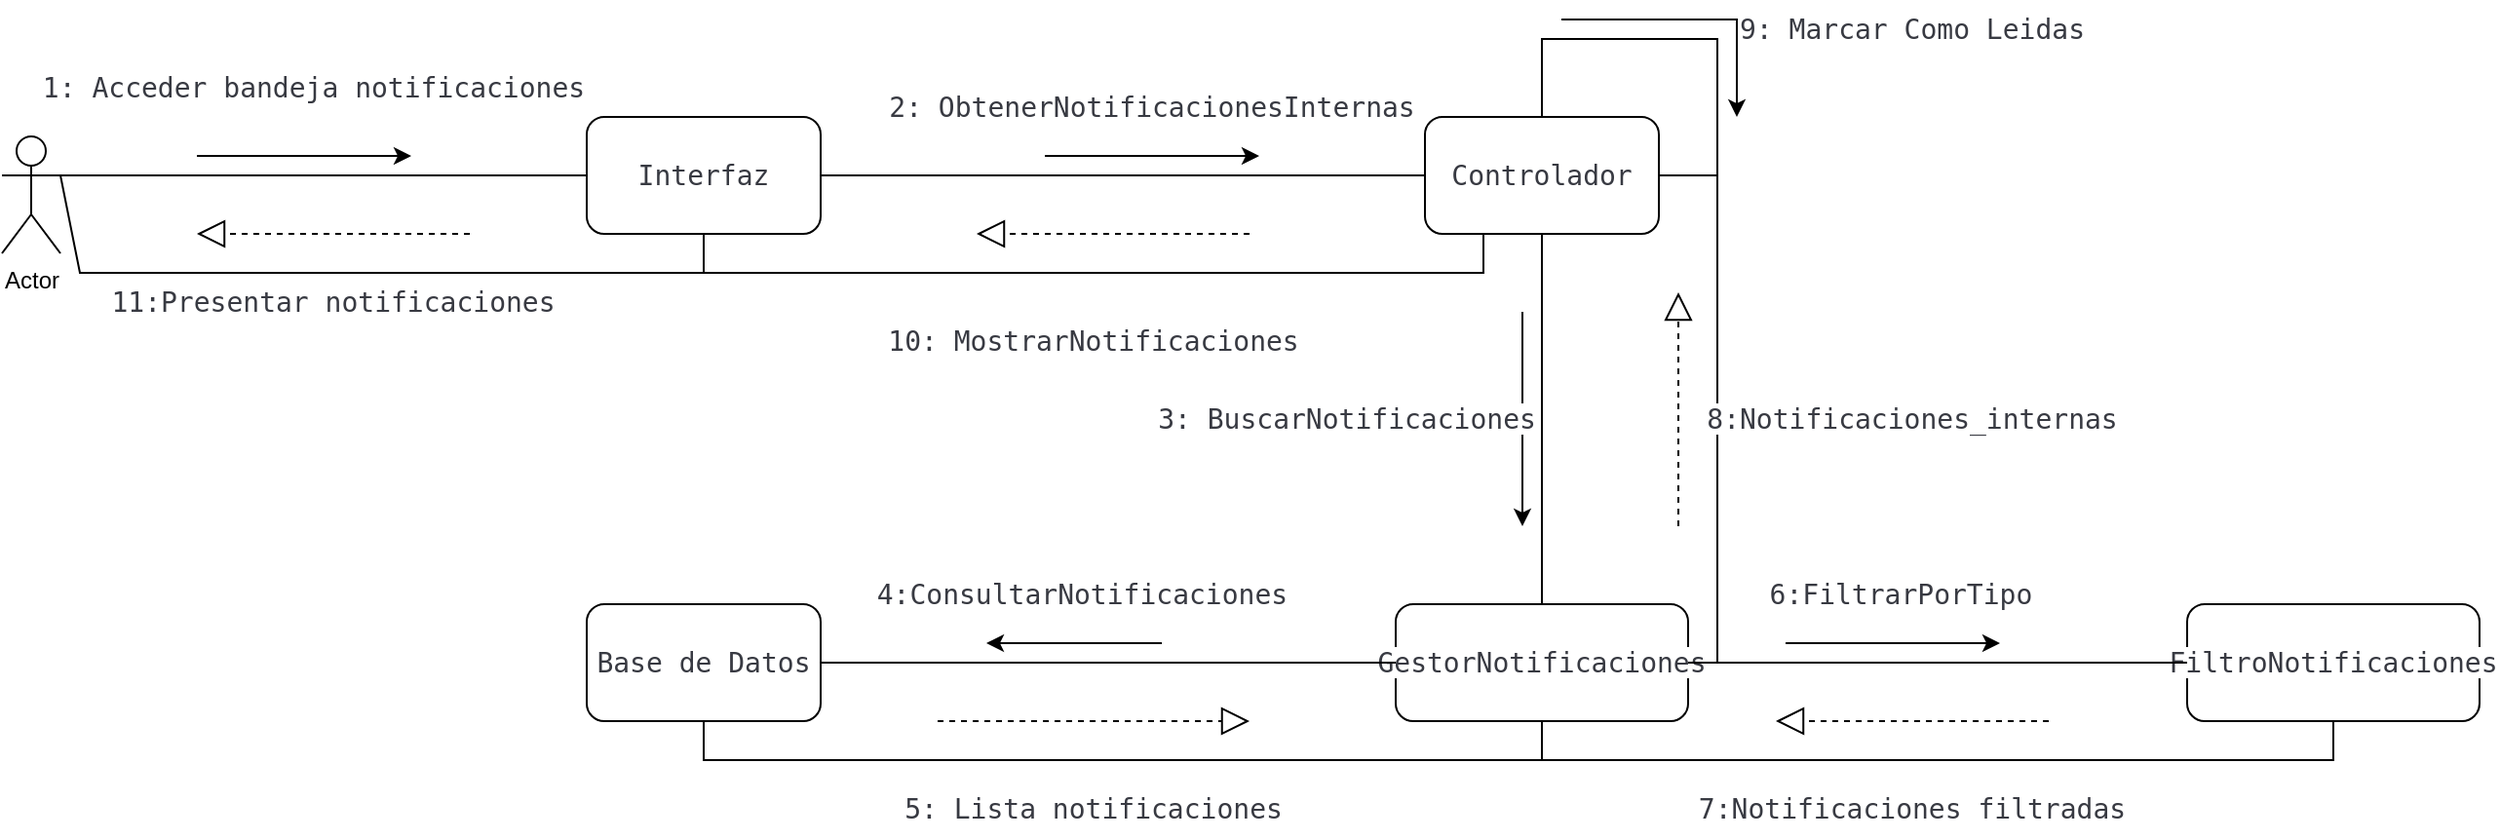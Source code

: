 <mxfile version="28.0.4">
  <diagram name="Página-1" id="A3C1n2L1hXsAiCtUv8Wt">
    <mxGraphModel dx="1367" dy="556" grid="1" gridSize="10" guides="1" tooltips="1" connect="1" arrows="1" fold="1" page="1" pageScale="1" pageWidth="827" pageHeight="1169" math="0" shadow="0">
      <root>
        <mxCell id="0" />
        <mxCell id="1" parent="0" />
        <mxCell id="r_xwdO0346Rj4amb5G2F-1" value="Actor" style="shape=umlActor;verticalLabelPosition=bottom;verticalAlign=top;html=1;outlineConnect=0;" vertex="1" parent="1">
          <mxGeometry x="120" y="80" width="30" height="60" as="geometry" />
        </mxCell>
        <mxCell id="r_xwdO0346Rj4amb5G2F-2" value="&lt;div style=&quot;text-align: left;&quot;&gt;&lt;span style=&quot;color: rgb(56, 58, 66); font-family: jetbrains, &amp;quot;jetbrains Fallback&amp;quot;, Menlo, Monaco, monospace, monospace; font-size: 14px; white-space: pre; background-color: rgb(255, 255, 255);&quot;&gt;Interfaz&lt;/span&gt;&lt;/div&gt;" style="rounded=1;whiteSpace=wrap;html=1;" vertex="1" parent="1">
          <mxGeometry x="420" y="70" width="120" height="60" as="geometry" />
        </mxCell>
        <mxCell id="r_xwdO0346Rj4amb5G2F-3" value="&lt;span style=&quot;color: rgb(56, 58, 66); font-family: jetbrains, &amp;quot;jetbrains Fallback&amp;quot;, Menlo, Monaco, monospace, monospace; font-size: 14px; text-align: left; white-space: pre; background-color: rgb(255, 255, 255);&quot;&gt;Base de Datos&lt;/span&gt;" style="rounded=1;whiteSpace=wrap;html=1;" vertex="1" parent="1">
          <mxGeometry x="420" y="320" width="120" height="60" as="geometry" />
        </mxCell>
        <mxCell id="r_xwdO0346Rj4amb5G2F-4" value="&lt;span style=&quot;color: rgb(56, 58, 66); font-family: jetbrains, &amp;quot;jetbrains Fallback&amp;quot;, Menlo, Monaco, monospace, monospace; font-size: 14px; text-align: left; white-space: pre; background-color: rgb(255, 255, 255);&quot;&gt;GestorNotificaciones&lt;/span&gt;" style="rounded=1;whiteSpace=wrap;html=1;" vertex="1" parent="1">
          <mxGeometry x="835" y="320" width="150" height="60" as="geometry" />
        </mxCell>
        <mxCell id="r_xwdO0346Rj4amb5G2F-6" value="&lt;span style=&quot;color: rgb(56, 58, 66); font-family: jetbrains, &amp;quot;jetbrains Fallback&amp;quot;, Menlo, Monaco, monospace, monospace; font-size: 14px; text-align: left; white-space: pre; background-color: rgb(255, 255, 255);&quot;&gt;FiltroNotificaciones&lt;/span&gt;" style="rounded=1;whiteSpace=wrap;html=1;" vertex="1" parent="1">
          <mxGeometry x="1241" y="320" width="150" height="60" as="geometry" />
        </mxCell>
        <mxCell id="r_xwdO0346Rj4amb5G2F-7" value="&lt;span style=&quot;color: rgb(56, 58, 66); font-family: jetbrains, &amp;quot;jetbrains Fallback&amp;quot;, Menlo, Monaco, monospace, monospace; font-size: 14px; text-align: left; white-space: pre; background-color: rgb(255, 255, 255);&quot;&gt;Controlador&lt;/span&gt;" style="rounded=1;whiteSpace=wrap;html=1;" vertex="1" parent="1">
          <mxGeometry x="850" y="70" width="120" height="60" as="geometry" />
        </mxCell>
        <mxCell id="r_xwdO0346Rj4amb5G2F-8" value="" style="endArrow=none;html=1;rounded=0;exitX=1;exitY=0.333;exitDx=0;exitDy=0;exitPerimeter=0;entryX=0;entryY=0.5;entryDx=0;entryDy=0;" edge="1" parent="1" source="r_xwdO0346Rj4amb5G2F-1" target="r_xwdO0346Rj4amb5G2F-2">
          <mxGeometry width="50" height="50" relative="1" as="geometry">
            <mxPoint x="390" y="210" as="sourcePoint" />
            <mxPoint x="440" y="160" as="targetPoint" />
          </mxGeometry>
        </mxCell>
        <mxCell id="r_xwdO0346Rj4amb5G2F-9" value="&lt;span style=&quot;color: rgb(56, 58, 66); font-family: jetbrains, &amp;quot;jetbrains Fallback&amp;quot;, Menlo, Monaco, monospace, monospace; font-size: 14px; text-align: left; white-space: pre; background-color: rgb(255, 255, 255);&quot;&gt;1: Acceder bandeja notificaciones&lt;/span&gt;" style="text;html=1;align=center;verticalAlign=middle;whiteSpace=wrap;rounded=0;" vertex="1" parent="1">
          <mxGeometry x="250" y="40" width="60" height="30" as="geometry" />
        </mxCell>
        <mxCell id="r_xwdO0346Rj4amb5G2F-10" value="" style="endArrow=classic;html=1;rounded=0;" edge="1" parent="1">
          <mxGeometry width="50" height="50" relative="1" as="geometry">
            <mxPoint x="220" y="90" as="sourcePoint" />
            <mxPoint x="330" y="90" as="targetPoint" />
          </mxGeometry>
        </mxCell>
        <mxCell id="r_xwdO0346Rj4amb5G2F-11" value="" style="endArrow=none;html=1;rounded=0;exitX=1;exitY=0.5;exitDx=0;exitDy=0;entryX=0;entryY=0.5;entryDx=0;entryDy=0;" edge="1" parent="1" source="r_xwdO0346Rj4amb5G2F-2" target="r_xwdO0346Rj4amb5G2F-7">
          <mxGeometry width="50" height="50" relative="1" as="geometry">
            <mxPoint x="560" y="99.5" as="sourcePoint" />
            <mxPoint x="830" y="99.5" as="targetPoint" />
          </mxGeometry>
        </mxCell>
        <mxCell id="r_xwdO0346Rj4amb5G2F-12" value="&lt;span style=&quot;color: rgb(56, 58, 66); font-family: jetbrains, &amp;quot;jetbrains Fallback&amp;quot;, Menlo, Monaco, monospace, monospace; font-size: 14px; text-align: left; white-space: pre; background-color: rgb(255, 255, 255);&quot;&gt;2: ObtenerNotificacionesInternas&lt;/span&gt;" style="text;html=1;align=center;verticalAlign=middle;whiteSpace=wrap;rounded=0;" vertex="1" parent="1">
          <mxGeometry x="680" y="50" width="60" height="30" as="geometry" />
        </mxCell>
        <mxCell id="r_xwdO0346Rj4amb5G2F-13" value="" style="endArrow=classic;html=1;rounded=0;" edge="1" parent="1">
          <mxGeometry width="50" height="50" relative="1" as="geometry">
            <mxPoint x="655" y="90" as="sourcePoint" />
            <mxPoint x="765" y="90" as="targetPoint" />
          </mxGeometry>
        </mxCell>
        <mxCell id="r_xwdO0346Rj4amb5G2F-14" value="" style="endArrow=none;html=1;rounded=0;exitX=0.5;exitY=1;exitDx=0;exitDy=0;entryX=0.5;entryY=0;entryDx=0;entryDy=0;" edge="1" parent="1" source="r_xwdO0346Rj4amb5G2F-7" target="r_xwdO0346Rj4amb5G2F-4">
          <mxGeometry width="50" height="50" relative="1" as="geometry">
            <mxPoint x="900" y="240" as="sourcePoint" />
            <mxPoint x="1210" y="240" as="targetPoint" />
          </mxGeometry>
        </mxCell>
        <mxCell id="r_xwdO0346Rj4amb5G2F-15" value="" style="endArrow=classic;html=1;rounded=0;" edge="1" parent="1">
          <mxGeometry width="50" height="50" relative="1" as="geometry">
            <mxPoint x="900" y="170" as="sourcePoint" />
            <mxPoint x="900" y="280" as="targetPoint" />
          </mxGeometry>
        </mxCell>
        <mxCell id="r_xwdO0346Rj4amb5G2F-16" value="&lt;span style=&quot;color: rgb(56, 58, 66); font-family: jetbrains, &amp;quot;jetbrains Fallback&amp;quot;, Menlo, Monaco, monospace, monospace; font-size: 14px; text-align: left; white-space: pre; background-color: rgb(255, 255, 255);&quot;&gt;3: BuscarNotificaciones&lt;/span&gt;" style="text;html=1;align=center;verticalAlign=middle;whiteSpace=wrap;rounded=0;" vertex="1" parent="1">
          <mxGeometry x="780" y="210" width="60" height="30" as="geometry" />
        </mxCell>
        <mxCell id="r_xwdO0346Rj4amb5G2F-17" value="" style="endArrow=none;html=1;rounded=0;entryX=1;entryY=0.5;entryDx=0;entryDy=0;exitX=1;exitY=0.5;exitDx=0;exitDy=0;" edge="1" parent="1" source="r_xwdO0346Rj4amb5G2F-4" target="r_xwdO0346Rj4amb5G2F-7">
          <mxGeometry width="50" height="50" relative="1" as="geometry">
            <mxPoint x="1010" y="260" as="sourcePoint" />
            <mxPoint x="1060" y="210" as="targetPoint" />
            <Array as="points">
              <mxPoint x="1000" y="350" />
              <mxPoint x="1000" y="100" />
            </Array>
          </mxGeometry>
        </mxCell>
        <mxCell id="r_xwdO0346Rj4amb5G2F-18" value="" style="endArrow=none;html=1;rounded=0;entryX=0;entryY=0.5;entryDx=0;entryDy=0;" edge="1" parent="1" target="r_xwdO0346Rj4amb5G2F-4">
          <mxGeometry width="50" height="50" relative="1" as="geometry">
            <mxPoint x="540" y="350" as="sourcePoint" />
            <mxPoint x="830" y="349.44" as="targetPoint" />
          </mxGeometry>
        </mxCell>
        <mxCell id="r_xwdO0346Rj4amb5G2F-19" value="&lt;span style=&quot;color: rgb(56, 58, 66); font-family: jetbrains, &amp;quot;jetbrains Fallback&amp;quot;, Menlo, Monaco, monospace, monospace; font-size: 14px; text-align: left; white-space: pre; background-color: rgb(255, 255, 255);&quot;&gt; 4:ConsultarNotificaciones&lt;/span&gt;" style="text;html=1;align=center;verticalAlign=middle;whiteSpace=wrap;rounded=0;" vertex="1" parent="1">
          <mxGeometry x="640" y="300" width="60" height="30" as="geometry" />
        </mxCell>
        <mxCell id="r_xwdO0346Rj4amb5G2F-20" value="" style="endArrow=classic;html=1;rounded=0;" edge="1" parent="1">
          <mxGeometry width="50" height="50" relative="1" as="geometry">
            <mxPoint x="715" y="340" as="sourcePoint" />
            <mxPoint x="625" y="340" as="targetPoint" />
          </mxGeometry>
        </mxCell>
        <mxCell id="r_xwdO0346Rj4amb5G2F-21" value="" style="endArrow=none;html=1;rounded=0;exitX=0.5;exitY=1;exitDx=0;exitDy=0;entryX=0.5;entryY=1;entryDx=0;entryDy=0;" edge="1" parent="1" source="r_xwdO0346Rj4amb5G2F-3" target="r_xwdO0346Rj4amb5G2F-4">
          <mxGeometry width="50" height="50" relative="1" as="geometry">
            <mxPoint x="690" y="440" as="sourcePoint" />
            <mxPoint x="740" y="390" as="targetPoint" />
            <Array as="points">
              <mxPoint x="480" y="400" />
              <mxPoint x="910" y="400" />
            </Array>
          </mxGeometry>
        </mxCell>
        <mxCell id="r_xwdO0346Rj4amb5G2F-22" value="" style="endArrow=block;dashed=1;endFill=0;endSize=12;html=1;rounded=0;" edge="1" parent="1">
          <mxGeometry width="160" relative="1" as="geometry">
            <mxPoint x="600" y="380" as="sourcePoint" />
            <mxPoint x="760" y="380" as="targetPoint" />
          </mxGeometry>
        </mxCell>
        <mxCell id="r_xwdO0346Rj4amb5G2F-25" value="" style="edgeStyle=orthogonalEdgeStyle;rounded=0;orthogonalLoop=1;jettySize=auto;html=1;" edge="1" parent="1" source="r_xwdO0346Rj4amb5G2F-23">
          <mxGeometry relative="1" as="geometry">
            <mxPoint x="600" y="425" as="targetPoint" />
          </mxGeometry>
        </mxCell>
        <mxCell id="r_xwdO0346Rj4amb5G2F-23" value="&lt;span style=&quot;color: rgb(56, 58, 66); font-family: jetbrains, &amp;quot;jetbrains Fallback&amp;quot;, Menlo, Monaco, monospace, monospace; font-size: 14px; text-align: left; white-space: pre; background-color: rgb(255, 255, 255);&quot;&gt;5: Lista notificaciones&lt;/span&gt;" style="text;html=1;align=center;verticalAlign=middle;whiteSpace=wrap;rounded=0;" vertex="1" parent="1">
          <mxGeometry x="650" y="410" width="60" height="30" as="geometry" />
        </mxCell>
        <mxCell id="r_xwdO0346Rj4amb5G2F-26" value="" style="endArrow=none;html=1;rounded=0;exitX=1;exitY=0.5;exitDx=0;exitDy=0;entryX=0;entryY=0.5;entryDx=0;entryDy=0;" edge="1" parent="1" source="r_xwdO0346Rj4amb5G2F-4" target="r_xwdO0346Rj4amb5G2F-6">
          <mxGeometry width="50" height="50" relative="1" as="geometry">
            <mxPoint x="1060" y="350" as="sourcePoint" />
            <mxPoint x="1170" y="350" as="targetPoint" />
          </mxGeometry>
        </mxCell>
        <mxCell id="r_xwdO0346Rj4amb5G2F-27" value="&lt;span style=&quot;color: rgb(56, 58, 66); font-family: jetbrains, &amp;quot;jetbrains Fallback&amp;quot;, Menlo, Monaco, monospace, monospace; font-size: 14px; text-align: left; white-space: pre; background-color: rgb(255, 255, 255);&quot;&gt; 6:FiltrarPorTipo&lt;/span&gt;" style="text;html=1;align=center;verticalAlign=middle;whiteSpace=wrap;rounded=0;" vertex="1" parent="1">
          <mxGeometry x="1060" y="300" width="60" height="30" as="geometry" />
        </mxCell>
        <mxCell id="r_xwdO0346Rj4amb5G2F-28" value="" style="endArrow=classic;html=1;rounded=0;" edge="1" parent="1">
          <mxGeometry width="50" height="50" relative="1" as="geometry">
            <mxPoint x="1035" y="340" as="sourcePoint" />
            <mxPoint x="1145" y="340" as="targetPoint" />
          </mxGeometry>
        </mxCell>
        <mxCell id="r_xwdO0346Rj4amb5G2F-29" value="" style="endArrow=none;html=1;rounded=0;exitX=0.5;exitY=1;exitDx=0;exitDy=0;entryX=0.5;entryY=1;entryDx=0;entryDy=0;" edge="1" parent="1" source="r_xwdO0346Rj4amb5G2F-4" target="r_xwdO0346Rj4amb5G2F-6">
          <mxGeometry width="50" height="50" relative="1" as="geometry">
            <mxPoint x="920" y="390" as="sourcePoint" />
            <mxPoint x="1355" y="390" as="targetPoint" />
            <Array as="points">
              <mxPoint x="910" y="400" />
              <mxPoint x="1316" y="400" />
            </Array>
          </mxGeometry>
        </mxCell>
        <mxCell id="r_xwdO0346Rj4amb5G2F-30" value="" style="endArrow=block;dashed=1;endFill=0;endSize=12;html=1;rounded=0;" edge="1" parent="1">
          <mxGeometry width="160" relative="1" as="geometry">
            <mxPoint x="1170" y="380" as="sourcePoint" />
            <mxPoint x="1030" y="380" as="targetPoint" />
          </mxGeometry>
        </mxCell>
        <mxCell id="r_xwdO0346Rj4amb5G2F-31" value="&lt;span style=&quot;color: rgb(56, 58, 66); font-family: jetbrains, &amp;quot;jetbrains Fallback&amp;quot;, Menlo, Monaco, monospace, monospace; font-size: 14px; text-align: left; white-space: pre; background-color: rgb(255, 255, 255);&quot;&gt;7:Notificaciones filtradas&lt;/span&gt;" style="text;html=1;align=center;verticalAlign=middle;whiteSpace=wrap;rounded=0;" vertex="1" parent="1">
          <mxGeometry x="1070" y="410" width="60" height="30" as="geometry" />
        </mxCell>
        <mxCell id="r_xwdO0346Rj4amb5G2F-33" value="" style="endArrow=block;dashed=1;endFill=0;endSize=12;html=1;rounded=0;" edge="1" parent="1">
          <mxGeometry width="160" relative="1" as="geometry">
            <mxPoint x="980" y="280" as="sourcePoint" />
            <mxPoint x="980" y="160" as="targetPoint" />
          </mxGeometry>
        </mxCell>
        <mxCell id="r_xwdO0346Rj4amb5G2F-34" value="&lt;span style=&quot;color: rgb(56, 58, 66); font-family: jetbrains, &amp;quot;jetbrains Fallback&amp;quot;, Menlo, Monaco, monospace, monospace; font-size: 14px; text-align: left; white-space: pre; background-color: rgb(255, 255, 255);&quot;&gt;8:Notificaciones_internas&lt;/span&gt;" style="text;html=1;align=center;verticalAlign=middle;whiteSpace=wrap;rounded=0;" vertex="1" parent="1">
          <mxGeometry x="1070" y="210" width="60" height="30" as="geometry" />
        </mxCell>
        <mxCell id="r_xwdO0346Rj4amb5G2F-35" value="" style="endArrow=none;html=1;rounded=0;exitX=0.5;exitY=0;exitDx=0;exitDy=0;entryX=1;entryY=0.5;entryDx=0;entryDy=0;" edge="1" parent="1" source="r_xwdO0346Rj4amb5G2F-7" target="r_xwdO0346Rj4amb5G2F-7">
          <mxGeometry width="50" height="50" relative="1" as="geometry">
            <mxPoint x="910" y="70" as="sourcePoint" />
            <mxPoint x="1010" y="90" as="targetPoint" />
            <Array as="points">
              <mxPoint x="910" y="30" />
              <mxPoint x="1000" y="30" />
              <mxPoint x="1000" y="100" />
            </Array>
          </mxGeometry>
        </mxCell>
        <mxCell id="r_xwdO0346Rj4amb5G2F-36" value="" style="endArrow=classic;html=1;rounded=0;" edge="1" parent="1">
          <mxGeometry width="50" height="50" relative="1" as="geometry">
            <mxPoint x="920" y="20" as="sourcePoint" />
            <mxPoint x="1010" y="70" as="targetPoint" />
            <Array as="points">
              <mxPoint x="1010" y="20" />
            </Array>
          </mxGeometry>
        </mxCell>
        <mxCell id="r_xwdO0346Rj4amb5G2F-37" value="&lt;span style=&quot;color: rgb(56, 58, 66); font-family: jetbrains, &amp;quot;jetbrains Fallback&amp;quot;, Menlo, Monaco, monospace, monospace; font-size: 14px; text-align: left; white-space: pre; background-color: rgb(255, 255, 255);&quot;&gt;9: Marcar Como Leidas&lt;/span&gt;" style="text;html=1;align=center;verticalAlign=middle;whiteSpace=wrap;rounded=0;" vertex="1" parent="1">
          <mxGeometry x="1070" y="10" width="60" height="30" as="geometry" />
        </mxCell>
        <mxCell id="r_xwdO0346Rj4amb5G2F-38" value="" style="endArrow=none;html=1;rounded=0;exitX=0.5;exitY=1;exitDx=0;exitDy=0;entryX=0.25;entryY=1;entryDx=0;entryDy=0;" edge="1" parent="1" source="r_xwdO0346Rj4amb5G2F-2" target="r_xwdO0346Rj4amb5G2F-7">
          <mxGeometry width="50" height="50" relative="1" as="geometry">
            <mxPoint x="540" y="150" as="sourcePoint" />
            <mxPoint x="850" y="150" as="targetPoint" />
            <Array as="points">
              <mxPoint x="480" y="150" />
              <mxPoint x="880" y="150" />
            </Array>
          </mxGeometry>
        </mxCell>
        <mxCell id="r_xwdO0346Rj4amb5G2F-39" value="" style="endArrow=block;dashed=1;endFill=0;endSize=12;html=1;rounded=0;" edge="1" parent="1">
          <mxGeometry width="160" relative="1" as="geometry">
            <mxPoint x="760" y="130" as="sourcePoint" />
            <mxPoint x="620" y="130" as="targetPoint" />
          </mxGeometry>
        </mxCell>
        <mxCell id="r_xwdO0346Rj4amb5G2F-40" value="&lt;span style=&quot;border: 0px solid; box-sizing: border-box; --tw-border-spacing-x: 0; --tw-border-spacing-y: 0; --tw-translate-x: 0; --tw-translate-y: 0; --tw-rotate: 0; --tw-skew-x: 0; --tw-skew-y: 0; --tw-scale-x: 1; --tw-scale-y: 1; --tw-pan-x: ; --tw-pan-y: ; --tw-pinch-zoom: ; --tw-scroll-snap-strictness: proximity; --tw-gradient-from-position: ; --tw-gradient-via-position: ; --tw-gradient-to-position: ; --tw-ordinal: ; --tw-slashed-zero: ; --tw-numeric-figure: ; --tw-numeric-spacing: ; --tw-numeric-fraction: ; --tw-ring-inset: ; --tw-ring-offset-width: 0px; --tw-ring-offset-color: #fff; --tw-ring-color: hsl(210 70.9% 51.6%/1); --tw-ring-offset-shadow: 0 0 #0000; --tw-ring-shadow: 0 0 #0000; --tw-shadow: 0 0 #0000; --tw-shadow-colored: 0 0 #0000; --tw-blur: ; --tw-brightness: ; --tw-contrast: ; --tw-grayscale: ; --tw-hue-rotate: ; --tw-invert: ; --tw-saturate: ; --tw-sepia: ; --tw-drop-shadow: ; --tw-backdrop-blur: ; --tw-backdrop-brightness: ; --tw-backdrop-contrast: ; --tw-backdrop-grayscale: ; --tw-backdrop-hue-rotate: ; --tw-backdrop-invert: ; --tw-backdrop-opacity: ; --tw-backdrop-saturate: ; --tw-backdrop-sepia: ; --tw-contain-size: ; --tw-contain-layout: ; --tw-contain-paint: ; --tw-contain-style: ; outline-color: rgb(44, 132, 219); scrollbar-width: thin; scrollbar-color: rgba(31, 30, 29, 0.35) rgba(0, 0, 0, 0); color: rgb(56, 58, 66); font-family: jetbrains, &amp;quot;jetbrains Fallback&amp;quot;, Menlo, Monaco, monospace, monospace; font-size: 14px; text-align: left; white-space: pre; background-color: rgb(255, 255, 255);&quot;&gt;10: MostrarNotificaciones&lt;/span&gt;" style="text;html=1;align=center;verticalAlign=middle;whiteSpace=wrap;rounded=0;" vertex="1" parent="1">
          <mxGeometry x="650" y="170" width="60" height="30" as="geometry" />
        </mxCell>
        <mxCell id="r_xwdO0346Rj4amb5G2F-41" value="" style="endArrow=none;html=1;rounded=0;exitX=1;exitY=0.333;exitDx=0;exitDy=0;entryX=0.25;entryY=1;entryDx=0;entryDy=0;exitPerimeter=0;" edge="1" parent="1" source="r_xwdO0346Rj4amb5G2F-1">
          <mxGeometry width="50" height="50" relative="1" as="geometry">
            <mxPoint x="80" y="130" as="sourcePoint" />
            <mxPoint x="480" y="130" as="targetPoint" />
            <Array as="points">
              <mxPoint x="160" y="150" />
              <mxPoint x="480" y="150" />
            </Array>
          </mxGeometry>
        </mxCell>
        <mxCell id="r_xwdO0346Rj4amb5G2F-42" value="" style="endArrow=block;dashed=1;endFill=0;endSize=12;html=1;rounded=0;" edge="1" parent="1">
          <mxGeometry width="160" relative="1" as="geometry">
            <mxPoint x="360" y="130" as="sourcePoint" />
            <mxPoint x="220" y="130" as="targetPoint" />
          </mxGeometry>
        </mxCell>
        <mxCell id="r_xwdO0346Rj4amb5G2F-45" value="&lt;span style=&quot;color: rgb(56, 58, 66); font-family: jetbrains, &amp;quot;jetbrains Fallback&amp;quot;, Menlo, Monaco, monospace, monospace; font-size: 14px; text-align: left; white-space: pre; background-color: rgb(255, 255, 255);&quot;&gt;11:Presentar notificaciones&lt;/span&gt;" style="text;html=1;align=center;verticalAlign=middle;whiteSpace=wrap;rounded=0;" vertex="1" parent="1">
          <mxGeometry x="260" y="150" width="60" height="30" as="geometry" />
        </mxCell>
      </root>
    </mxGraphModel>
  </diagram>
</mxfile>
